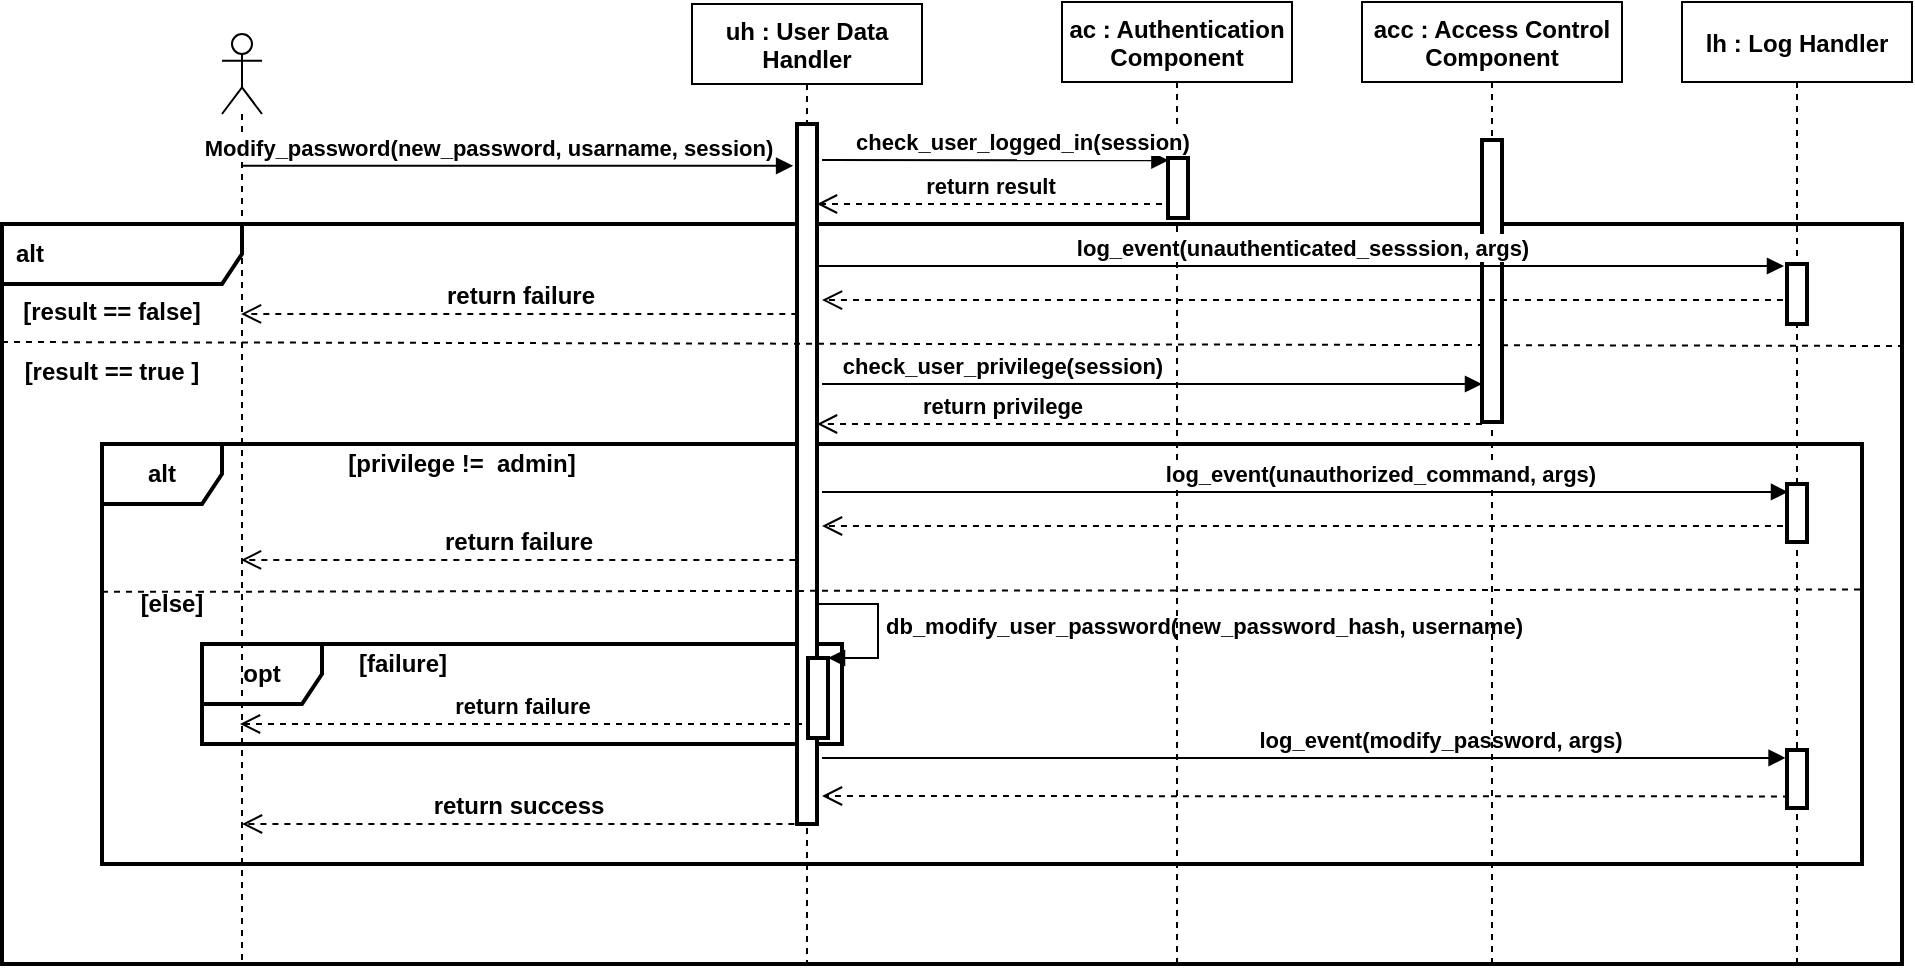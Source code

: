 <mxfile version="15.5.2" type="device"><diagram id="iNSmyKYfU8Jn5sc_922k" name="Page-1"><mxGraphModel dx="1888" dy="564" grid="1" gridSize="10" guides="1" tooltips="1" connect="1" arrows="1" fold="1" page="1" pageScale="1" pageWidth="850" pageHeight="1100" math="0" shadow="0"><root><mxCell id="0"/><mxCell id="1" parent="0"/><mxCell id="i9UBI03PLvEVBWmQl84J-8" value="&lt;b&gt;opt&lt;/b&gt;" style="shape=umlFrame;whiteSpace=wrap;html=1;strokeWidth=2;" vertex="1" parent="1"><mxGeometry x="10" y="400" width="320" height="50" as="geometry"/></mxCell><mxCell id="IfFnZldsuTPujF-EOs4x-30" value="&lt;font style=&quot;font-size: 12px&quot;&gt;&lt;b&gt;alt&lt;/b&gt;&lt;/font&gt;" style="shape=umlFrame;whiteSpace=wrap;html=1;width=120;height=30;boundedLbl=1;verticalAlign=middle;align=left;spacingLeft=5;strokeWidth=2;" parent="1" vertex="1"><mxGeometry x="-90" y="190" width="950" height="370" as="geometry"/></mxCell><mxCell id="IfFnZldsuTPujF-EOs4x-45" value="&lt;b&gt;alt&lt;/b&gt;" style="shape=umlFrame;whiteSpace=wrap;html=1;fontSize=12;strokeWidth=2;" parent="1" vertex="1"><mxGeometry x="-40" y="300" width="880" height="210" as="geometry"/></mxCell><mxCell id="IfFnZldsuTPujF-EOs4x-60" value="&lt;b&gt;check_user_privilege(session)&lt;/b&gt;" style="html=1;verticalAlign=bottom;endArrow=block;rounded=0;" parent="1" target="IfFnZldsuTPujF-EOs4x-62" edge="1"><mxGeometry x="-0.456" width="80" relative="1" as="geometry"><mxPoint x="320" y="270" as="sourcePoint"/><mxPoint x="640" y="270" as="targetPoint"/><mxPoint as="offset"/></mxGeometry></mxCell><mxCell id="IfFnZldsuTPujF-EOs4x-31" value="uh : User Data&#xA; Handler" style="shape=umlLifeline;perimeter=lifelinePerimeter;container=1;collapsible=0;recursiveResize=0;rounded=0;shadow=0;strokeWidth=1;fontStyle=1" parent="1" vertex="1"><mxGeometry x="255" y="80" width="115" height="480" as="geometry"/></mxCell><mxCell id="IfFnZldsuTPujF-EOs4x-32" value="" style="points=[];perimeter=orthogonalPerimeter;rounded=0;shadow=0;strokeWidth=2;" parent="IfFnZldsuTPujF-EOs4x-31" vertex="1"><mxGeometry x="52.5" y="60" width="10" height="350" as="geometry"/></mxCell><mxCell id="IfFnZldsuTPujF-EOs4x-67" value="" style="html=1;points=[];perimeter=orthogonalPerimeter;fontSize=11;strokeWidth=2;" parent="IfFnZldsuTPujF-EOs4x-31" vertex="1"><mxGeometry x="58" y="327" width="10" height="40" as="geometry"/></mxCell><mxCell id="IfFnZldsuTPujF-EOs4x-68" value="&lt;b&gt;db_modify_user_password(new_password_hash, username)&lt;/b&gt;" style="edgeStyle=orthogonalEdgeStyle;html=1;align=left;spacingLeft=2;endArrow=block;rounded=0;entryX=1;entryY=0;fontSize=11;" parent="IfFnZldsuTPujF-EOs4x-31" target="IfFnZldsuTPujF-EOs4x-67" edge="1"><mxGeometry relative="1" as="geometry"><mxPoint x="63" y="300" as="sourcePoint"/><Array as="points"><mxPoint x="93" y="300"/><mxPoint x="93" y="327"/></Array></mxGeometry></mxCell><mxCell id="IfFnZldsuTPujF-EOs4x-33" value="" style="shape=umlLifeline;participant=umlActor;perimeter=lifelinePerimeter;whiteSpace=wrap;html=1;container=1;collapsible=0;recursiveResize=0;verticalAlign=top;spacingTop=36;outlineConnect=0;" parent="1" vertex="1"><mxGeometry x="20" y="95" width="20" height="465" as="geometry"/></mxCell><mxCell id="IfFnZldsuTPujF-EOs4x-34" value="" style="html=1;verticalAlign=bottom;endArrow=block;rounded=0;entryX=-0.195;entryY=0.031;entryDx=0;entryDy=0;entryPerimeter=0;" parent="1" edge="1"><mxGeometry width="80" relative="1" as="geometry"><mxPoint x="29.5" y="160.92" as="sourcePoint"/><mxPoint x="305.55" y="160.92" as="targetPoint"/></mxGeometry></mxCell><mxCell id="IfFnZldsuTPujF-EOs4x-59" value="&lt;b&gt;Modify_password(new_password, usarname, session)&lt;br&gt;&lt;/b&gt;" style="edgeLabel;html=1;align=center;verticalAlign=middle;resizable=0;points=[];" parent="IfFnZldsuTPujF-EOs4x-34" vertex="1" connectable="0"><mxGeometry x="-0.099" y="1" relative="1" as="geometry"><mxPoint x="-1" y="-8" as="offset"/></mxGeometry></mxCell><mxCell id="IfFnZldsuTPujF-EOs4x-35" value="ac : Authentication&#xA; Component" style="shape=umlLifeline;perimeter=lifelinePerimeter;container=1;collapsible=0;recursiveResize=0;rounded=0;shadow=0;strokeWidth=1;fontStyle=1" parent="1" vertex="1"><mxGeometry x="440" y="79" width="115" height="481" as="geometry"/></mxCell><mxCell id="IfFnZldsuTPujF-EOs4x-36" value="" style="points=[];perimeter=orthogonalPerimeter;rounded=0;shadow=0;strokeWidth=2;" parent="IfFnZldsuTPujF-EOs4x-35" vertex="1"><mxGeometry x="53" y="78" width="10" height="30" as="geometry"/></mxCell><mxCell id="IfFnZldsuTPujF-EOs4x-38" value="&lt;b&gt;check_user_logged_in(session)&lt;/b&gt;" style="html=1;verticalAlign=bottom;endArrow=block;rounded=0;entryX=0.021;entryY=0.038;entryDx=0;entryDy=0;entryPerimeter=0;" parent="1" target="IfFnZldsuTPujF-EOs4x-36" edge="1"><mxGeometry x="0.155" width="80" relative="1" as="geometry"><mxPoint x="320" y="158" as="sourcePoint"/><mxPoint x="520" y="158" as="targetPoint"/><mxPoint as="offset"/></mxGeometry></mxCell><mxCell id="IfFnZldsuTPujF-EOs4x-39" value="&lt;b&gt;return result&lt;br&gt;&lt;/b&gt;" style="html=1;verticalAlign=bottom;endArrow=open;dashed=1;endSize=8;rounded=0;" parent="1" target="IfFnZldsuTPujF-EOs4x-32" edge="1"><mxGeometry relative="1" as="geometry"><mxPoint x="490" y="180" as="sourcePoint"/><mxPoint x="560" y="180" as="targetPoint"/></mxGeometry></mxCell><mxCell id="IfFnZldsuTPujF-EOs4x-41" value="" style="endArrow=none;dashed=1;html=1;strokeWidth=1;rounded=0;endSize=6;exitX=0;exitY=1;exitDx=0;exitDy=0;" parent="1" edge="1" source="IfFnZldsuTPujF-EOs4x-43"><mxGeometry width="50" height="50" relative="1" as="geometry"><mxPoint x="-4" y="250.0" as="sourcePoint"/><mxPoint x="860" y="251" as="targetPoint"/></mxGeometry></mxCell><mxCell id="IfFnZldsuTPujF-EOs4x-42" value="&lt;b&gt;[result == true ]&lt;br&gt;&lt;/b&gt;" style="text;html=1;strokeColor=none;fillColor=none;align=center;verticalAlign=middle;whiteSpace=wrap;rounded=0;" parent="1" vertex="1"><mxGeometry x="-90" y="249" width="110" height="30" as="geometry"/></mxCell><mxCell id="IfFnZldsuTPujF-EOs4x-43" value="&lt;b&gt;[result == false]&lt;/b&gt;" style="text;html=1;strokeColor=none;fillColor=none;align=center;verticalAlign=middle;whiteSpace=wrap;rounded=0;" parent="1" vertex="1"><mxGeometry x="-90" y="219" width="110" height="30" as="geometry"/></mxCell><mxCell id="IfFnZldsuTPujF-EOs4x-44" value="&lt;b&gt;return failure&lt;br&gt;&lt;/b&gt;" style="html=1;verticalAlign=bottom;endArrow=open;dashed=1;endSize=8;rounded=0;fontSize=12;strokeWidth=1;exitX=0.016;exitY=0.476;exitDx=0;exitDy=0;exitPerimeter=0;" parent="1" edge="1"><mxGeometry relative="1" as="geometry"><mxPoint x="307.66" y="234.96" as="sourcePoint"/><mxPoint x="29.5" y="234.96" as="targetPoint"/></mxGeometry></mxCell><mxCell id="IfFnZldsuTPujF-EOs4x-46" value="&lt;div&gt;&lt;b&gt;[privilege !=&amp;nbsp; admin]&lt;/b&gt;&lt;/div&gt;" style="text;html=1;strokeColor=none;fillColor=none;align=center;verticalAlign=middle;whiteSpace=wrap;rounded=0;fontSize=12;" parent="1" vertex="1"><mxGeometry x="30" y="300" width="220" height="20" as="geometry"/></mxCell><mxCell id="IfFnZldsuTPujF-EOs4x-47" value="&lt;b&gt;[else]&lt;/b&gt;" style="text;html=1;strokeColor=none;fillColor=none;align=center;verticalAlign=middle;whiteSpace=wrap;rounded=0;fontSize=12;" parent="1" vertex="1"><mxGeometry x="-90" y="370" width="170" height="20" as="geometry"/></mxCell><mxCell id="IfFnZldsuTPujF-EOs4x-48" value="" style="endArrow=none;dashed=1;html=1;rounded=0;fontSize=12;endSize=6;strokeWidth=1;entryX=1;entryY=0.442;entryDx=0;entryDy=0;entryPerimeter=0;exitX=0;exitY=0.352;exitDx=0;exitDy=0;exitPerimeter=0;" parent="1" edge="1" source="IfFnZldsuTPujF-EOs4x-45"><mxGeometry width="50" height="50" relative="1" as="geometry"><mxPoint x="20" y="373" as="sourcePoint"/><mxPoint x="840" y="372.72" as="targetPoint"/><Array as="points"/></mxGeometry></mxCell><mxCell id="IfFnZldsuTPujF-EOs4x-51" value="&lt;b&gt;return success&lt;br&gt;&lt;/b&gt;" style="html=1;verticalAlign=bottom;endArrow=open;dashed=1;endSize=8;rounded=0;fontSize=12;strokeWidth=1;exitX=-0.13;exitY=1;exitDx=0;exitDy=0;exitPerimeter=0;" parent="1" source="IfFnZldsuTPujF-EOs4x-32" target="IfFnZldsuTPujF-EOs4x-33" edge="1"><mxGeometry relative="1" as="geometry"><mxPoint x="310" y="410" as="sourcePoint"/><mxPoint x="230" y="410" as="targetPoint"/></mxGeometry></mxCell><mxCell id="IfFnZldsuTPujF-EOs4x-52" value="&lt;b&gt;return failure&lt;br&gt;&lt;/b&gt;" style="html=1;verticalAlign=bottom;endArrow=open;dashed=1;endSize=8;rounded=0;fontSize=12;strokeWidth=1;exitX=0.016;exitY=0.476;exitDx=0;exitDy=0;exitPerimeter=0;" parent="1" edge="1"><mxGeometry relative="1" as="geometry"><mxPoint x="306.66" y="357.96" as="sourcePoint"/><mxPoint x="29.5" y="357.96" as="targetPoint"/></mxGeometry></mxCell><mxCell id="IfFnZldsuTPujF-EOs4x-53" value="lh : Log Handler" style="shape=umlLifeline;perimeter=lifelinePerimeter;container=1;collapsible=0;recursiveResize=0;rounded=0;shadow=0;strokeWidth=1;fontStyle=1" parent="1" vertex="1"><mxGeometry x="750" y="79" width="115" height="481" as="geometry"/></mxCell><mxCell id="i9UBI03PLvEVBWmQl84J-3" value="" style="points=[];perimeter=orthogonalPerimeter;rounded=0;shadow=0;strokeWidth=2;" vertex="1" parent="IfFnZldsuTPujF-EOs4x-53"><mxGeometry x="52.5" y="131" width="10" height="30" as="geometry"/></mxCell><mxCell id="i9UBI03PLvEVBWmQl84J-6" value="" style="points=[];perimeter=orthogonalPerimeter;rounded=0;shadow=0;strokeWidth=2;" vertex="1" parent="IfFnZldsuTPujF-EOs4x-53"><mxGeometry x="52.5" y="241" width="10" height="29" as="geometry"/></mxCell><mxCell id="i9UBI03PLvEVBWmQl84J-7" value="" style="points=[];perimeter=orthogonalPerimeter;rounded=0;shadow=0;strokeWidth=2;" vertex="1" parent="IfFnZldsuTPujF-EOs4x-53"><mxGeometry x="52.5" y="374" width="10" height="29" as="geometry"/></mxCell><mxCell id="IfFnZldsuTPujF-EOs4x-55" value="&lt;font style=&quot;font-size: 11px&quot;&gt;&lt;b&gt;log_event(modify_password, args)&lt;br&gt;&lt;/b&gt;&lt;/font&gt;" style="html=1;verticalAlign=bottom;endArrow=block;rounded=0;fontSize=12;endSize=6;strokeWidth=1;entryX=-0.071;entryY=-0.003;entryDx=0;entryDy=0;entryPerimeter=0;" parent="1" edge="1"><mxGeometry x="0.282" width="80" relative="1" as="geometry"><mxPoint x="320" y="457" as="sourcePoint"/><mxPoint x="801.79" y="456.94" as="targetPoint"/><mxPoint as="offset"/></mxGeometry></mxCell><mxCell id="IfFnZldsuTPujF-EOs4x-56" value="" style="html=1;verticalAlign=bottom;endArrow=open;dashed=1;endSize=8;rounded=0;fontSize=12;strokeWidth=1;exitX=0.098;exitY=1.01;exitDx=0;exitDy=0;exitPerimeter=0;" parent="1" edge="1"><mxGeometry relative="1" as="geometry"><mxPoint x="803.48" y="476.2" as="sourcePoint"/><mxPoint x="320" y="476" as="targetPoint"/></mxGeometry></mxCell><mxCell id="IfFnZldsuTPujF-EOs4x-61" value="acc : Access Control&#xA;Component" style="shape=umlLifeline;perimeter=lifelinePerimeter;container=1;collapsible=0;recursiveResize=0;rounded=0;shadow=0;strokeWidth=1;fontStyle=1" parent="1" vertex="1"><mxGeometry x="590" y="79" width="130" height="481" as="geometry"/></mxCell><mxCell id="IfFnZldsuTPujF-EOs4x-49" value="&lt;font style=&quot;font-size: 11px&quot;&gt;&lt;b&gt;return privilege&lt;br&gt;&lt;/b&gt;&lt;/font&gt;" style="html=1;verticalAlign=bottom;endArrow=open;dashed=1;endSize=8;rounded=0;fontSize=12;strokeWidth=1;" parent="IfFnZldsuTPujF-EOs4x-61" target="IfFnZldsuTPujF-EOs4x-32" edge="1"><mxGeometry x="0.444" relative="1" as="geometry"><mxPoint x="60" y="211" as="sourcePoint"/><mxPoint x="-155.33" y="210.72" as="targetPoint"/><mxPoint as="offset"/></mxGeometry></mxCell><mxCell id="IfFnZldsuTPujF-EOs4x-62" value="" style="points=[];perimeter=orthogonalPerimeter;rounded=0;shadow=0;strokeWidth=2;" parent="IfFnZldsuTPujF-EOs4x-61" vertex="1"><mxGeometry x="60" y="69" width="10" height="141" as="geometry"/></mxCell><mxCell id="i9UBI03PLvEVBWmQl84J-1" value="&lt;font style=&quot;font-size: 11px&quot;&gt;&lt;b&gt;log_event(unauthorized_command, args)&lt;br&gt;&lt;/b&gt;&lt;/font&gt;" style="html=1;verticalAlign=bottom;endArrow=block;rounded=0;fontSize=12;endSize=6;strokeWidth=1;entryX=0.05;entryY=0.007;entryDx=0;entryDy=0;entryPerimeter=0;" edge="1" parent="1"><mxGeometry x="0.157" width="80" relative="1" as="geometry"><mxPoint x="320" y="324" as="sourcePoint"/><mxPoint x="803" y="323.98" as="targetPoint"/><mxPoint as="offset"/></mxGeometry></mxCell><mxCell id="i9UBI03PLvEVBWmQl84J-2" value="" style="html=1;verticalAlign=bottom;endArrow=open;dashed=1;endSize=8;rounded=0;fontSize=12;strokeWidth=1;exitX=0.098;exitY=1.01;exitDx=0;exitDy=0;exitPerimeter=0;startSize=7;" edge="1" parent="1"><mxGeometry relative="1" as="geometry"><mxPoint x="800.48" y="341.0" as="sourcePoint"/><mxPoint x="320" y="341" as="targetPoint"/></mxGeometry></mxCell><mxCell id="i9UBI03PLvEVBWmQl84J-4" value="&lt;font style=&quot;font-size: 11px&quot;&gt;&lt;b&gt;log_event(unauthenticated_sesssion, args)&lt;br&gt;&lt;/b&gt;&lt;/font&gt;" style="html=1;verticalAlign=bottom;endArrow=block;rounded=0;fontSize=12;endSize=6;strokeWidth=1;entryX=0.05;entryY=0.007;entryDx=0;entryDy=0;entryPerimeter=0;" edge="1" parent="1"><mxGeometry x="0.002" width="80" relative="1" as="geometry"><mxPoint x="318" y="211.02" as="sourcePoint"/><mxPoint x="801" y="211" as="targetPoint"/><mxPoint as="offset"/></mxGeometry></mxCell><mxCell id="i9UBI03PLvEVBWmQl84J-5" value="" style="html=1;verticalAlign=bottom;endArrow=open;dashed=1;endSize=8;rounded=0;fontSize=12;strokeWidth=1;exitX=0.098;exitY=1.01;exitDx=0;exitDy=0;exitPerimeter=0;startSize=7;" edge="1" parent="1"><mxGeometry relative="1" as="geometry"><mxPoint x="800.48" y="228.02" as="sourcePoint"/><mxPoint x="320" y="228.02" as="targetPoint"/></mxGeometry></mxCell><mxCell id="i9UBI03PLvEVBWmQl84J-9" value="&lt;b&gt;[failure]&lt;/b&gt;" style="text;html=1;align=center;verticalAlign=middle;resizable=0;points=[];autosize=1;strokeColor=none;fillColor=none;" vertex="1" parent="1"><mxGeometry x="80" y="400" width="60" height="20" as="geometry"/></mxCell><mxCell id="i9UBI03PLvEVBWmQl84J-10" value="&lt;b&gt;return failure&lt;br&gt;&lt;/b&gt;" style="html=1;verticalAlign=bottom;endArrow=open;dashed=1;endSize=8;rounded=0;edgeStyle=orthogonalEdgeStyle;strokeWidth=1;" edge="1" parent="1"><mxGeometry relative="1" as="geometry"><mxPoint x="310" y="440" as="sourcePoint"/><mxPoint x="29" y="440" as="targetPoint"/><Array as="points"><mxPoint x="29" y="440"/></Array></mxGeometry></mxCell></root></mxGraphModel></diagram></mxfile>
